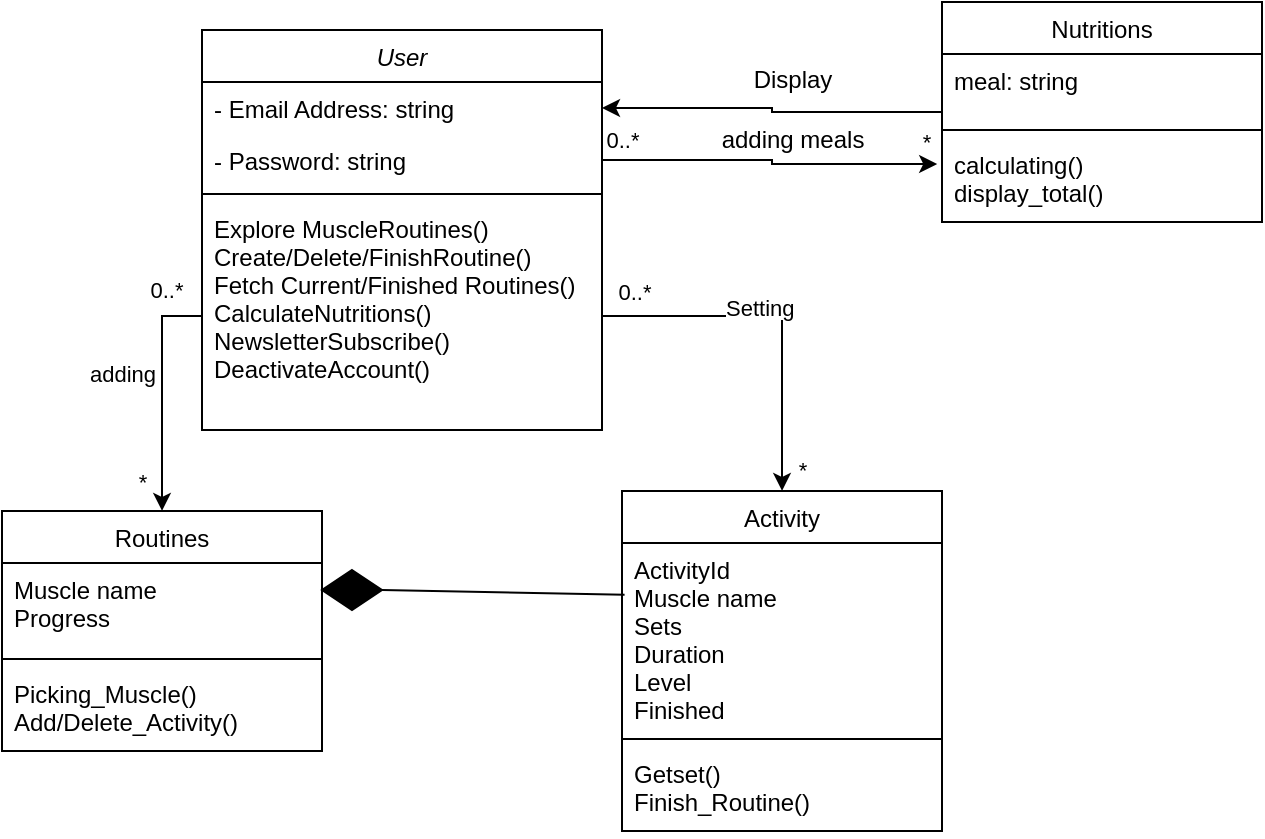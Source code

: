 <mxfile version="22.1.17" type="github">
  <diagram name="Page-1" id="A03Ekr3fW7HVUYN9uGGE">
    <mxGraphModel dx="618" dy="307" grid="1" gridSize="10" guides="1" tooltips="1" connect="1" arrows="1" fold="1" page="1" pageScale="1" pageWidth="827" pageHeight="1169" math="0" shadow="0">
      <root>
        <mxCell id="0" />
        <mxCell id="1" parent="0" />
        <mxCell id="EEy6sPS150qzWR9VSAgV-33" value="User" style="swimlane;fontStyle=2;align=center;verticalAlign=top;childLayout=stackLayout;horizontal=1;startSize=26;horizontalStack=0;resizeParent=1;resizeLast=0;collapsible=1;marginBottom=0;rounded=0;shadow=0;strokeWidth=1;" vertex="1" parent="1">
          <mxGeometry x="220" y="120" width="200" height="200" as="geometry">
            <mxRectangle x="230" y="140" width="160" height="26" as="alternateBounds" />
          </mxGeometry>
        </mxCell>
        <mxCell id="EEy6sPS150qzWR9VSAgV-34" value="- Email Address: string" style="text;align=left;verticalAlign=top;spacingLeft=4;spacingRight=4;overflow=hidden;rotatable=0;points=[[0,0.5],[1,0.5]];portConstraint=eastwest;rounded=0;shadow=0;html=0;" vertex="1" parent="EEy6sPS150qzWR9VSAgV-33">
          <mxGeometry y="26" width="200" height="26" as="geometry" />
        </mxCell>
        <mxCell id="EEy6sPS150qzWR9VSAgV-35" value="- Password: string" style="text;align=left;verticalAlign=top;spacingLeft=4;spacingRight=4;overflow=hidden;rotatable=0;points=[[0,0.5],[1,0.5]];portConstraint=eastwest;rounded=0;shadow=0;html=0;" vertex="1" parent="EEy6sPS150qzWR9VSAgV-33">
          <mxGeometry y="52" width="200" height="26" as="geometry" />
        </mxCell>
        <mxCell id="EEy6sPS150qzWR9VSAgV-36" value="" style="line;html=1;strokeWidth=1;align=left;verticalAlign=middle;spacingTop=-1;spacingLeft=3;spacingRight=3;rotatable=0;labelPosition=right;points=[];portConstraint=eastwest;" vertex="1" parent="EEy6sPS150qzWR9VSAgV-33">
          <mxGeometry y="78" width="200" height="8" as="geometry" />
        </mxCell>
        <mxCell id="EEy6sPS150qzWR9VSAgV-37" value="Explore MuscleRoutines()&#xa;Create/Delete/FinishRoutine()&#xa;Fetch Current/Finished Routines()&#xa;CalculateNutritions()&#xa;NewsletterSubscribe()&#xa;DeactivateAccount()" style="text;align=left;verticalAlign=top;spacingLeft=4;spacingRight=4;overflow=hidden;rotatable=0;points=[[0,0.5],[1,0.5]];portConstraint=eastwest;" vertex="1" parent="EEy6sPS150qzWR9VSAgV-33">
          <mxGeometry y="86" width="200" height="114" as="geometry" />
        </mxCell>
        <mxCell id="EEy6sPS150qzWR9VSAgV-38" value="Routines" style="swimlane;fontStyle=0;align=center;verticalAlign=top;childLayout=stackLayout;horizontal=1;startSize=26;horizontalStack=0;resizeParent=1;resizeLast=0;collapsible=1;marginBottom=0;rounded=0;shadow=0;strokeWidth=1;" vertex="1" parent="1">
          <mxGeometry x="120" y="360.44" width="160" height="120" as="geometry">
            <mxRectangle x="130" y="380" width="160" height="26" as="alternateBounds" />
          </mxGeometry>
        </mxCell>
        <mxCell id="EEy6sPS150qzWR9VSAgV-39" value="Muscle name&#xa;Progress" style="text;align=left;verticalAlign=top;spacingLeft=4;spacingRight=4;overflow=hidden;rotatable=0;points=[[0,0.5],[1,0.5]];portConstraint=eastwest;spacing=2;spacingTop=0;" vertex="1" parent="EEy6sPS150qzWR9VSAgV-38">
          <mxGeometry y="26" width="160" height="44" as="geometry" />
        </mxCell>
        <mxCell id="EEy6sPS150qzWR9VSAgV-40" value="" style="line;html=1;strokeWidth=1;align=left;verticalAlign=middle;spacingTop=-1;spacingLeft=3;spacingRight=3;rotatable=0;labelPosition=right;points=[];portConstraint=eastwest;" vertex="1" parent="EEy6sPS150qzWR9VSAgV-38">
          <mxGeometry y="70" width="160" height="8" as="geometry" />
        </mxCell>
        <mxCell id="EEy6sPS150qzWR9VSAgV-41" value="Picking_Muscle()&#xa;Add/Delete_Activity()&#xa;" style="text;align=left;verticalAlign=top;spacingLeft=4;spacingRight=4;overflow=hidden;rotatable=0;points=[[0,0.5],[1,0.5]];portConstraint=eastwest;fontStyle=0" vertex="1" parent="EEy6sPS150qzWR9VSAgV-38">
          <mxGeometry y="78" width="160" height="42" as="geometry" />
        </mxCell>
        <mxCell id="EEy6sPS150qzWR9VSAgV-42" value="Activity" style="swimlane;fontStyle=0;align=center;verticalAlign=top;childLayout=stackLayout;horizontal=1;startSize=26;horizontalStack=0;resizeParent=1;resizeLast=0;collapsible=1;marginBottom=0;rounded=0;shadow=0;strokeWidth=1;" vertex="1" parent="1">
          <mxGeometry x="430" y="350.44" width="160" height="170" as="geometry">
            <mxRectangle x="340" y="380" width="170" height="26" as="alternateBounds" />
          </mxGeometry>
        </mxCell>
        <mxCell id="EEy6sPS150qzWR9VSAgV-43" value="ActivityId&#xa;Muscle name&#xa;Sets&#xa;Duration &#xa;Level&#xa;Finished" style="text;align=left;verticalAlign=top;spacingLeft=4;spacingRight=4;overflow=hidden;rotatable=0;points=[[0,0.5],[1,0.5]];portConstraint=eastwest;" vertex="1" parent="EEy6sPS150qzWR9VSAgV-42">
          <mxGeometry y="26" width="160" height="94" as="geometry" />
        </mxCell>
        <mxCell id="EEy6sPS150qzWR9VSAgV-44" value="" style="line;html=1;strokeWidth=1;align=left;verticalAlign=middle;spacingTop=-1;spacingLeft=3;spacingRight=3;rotatable=0;labelPosition=right;points=[];portConstraint=eastwest;" vertex="1" parent="EEy6sPS150qzWR9VSAgV-42">
          <mxGeometry y="120" width="160" height="8" as="geometry" />
        </mxCell>
        <mxCell id="EEy6sPS150qzWR9VSAgV-45" value="Getset()&#xa;Finish_Routine()" style="text;align=left;verticalAlign=top;spacingLeft=4;spacingRight=4;overflow=hidden;rotatable=0;points=[[0,0.5],[1,0.5]];portConstraint=eastwest;fontStyle=0" vertex="1" parent="EEy6sPS150qzWR9VSAgV-42">
          <mxGeometry y="128" width="160" height="42" as="geometry" />
        </mxCell>
        <mxCell id="EEy6sPS150qzWR9VSAgV-46" value="adding" style="edgeStyle=orthogonalEdgeStyle;rounded=0;orthogonalLoop=1;jettySize=auto;html=1;verticalAlign=bottom;entryX=0.5;entryY=0;entryDx=0;entryDy=0;" edge="1" parent="1" source="EEy6sPS150qzWR9VSAgV-37" target="EEy6sPS150qzWR9VSAgV-38">
          <mxGeometry x="-0.024" y="-20" relative="1" as="geometry">
            <mxPoint x="160" y="300" as="targetPoint" />
            <mxPoint as="offset" />
          </mxGeometry>
        </mxCell>
        <mxCell id="EEy6sPS150qzWR9VSAgV-47" value="0..*" style="edgeLabel;html=1;align=center;verticalAlign=middle;resizable=0;points=[];" vertex="1" connectable="0" parent="EEy6sPS150qzWR9VSAgV-46">
          <mxGeometry x="-0.692" y="1" relative="1" as="geometry">
            <mxPoint y="-14" as="offset" />
          </mxGeometry>
        </mxCell>
        <mxCell id="EEy6sPS150qzWR9VSAgV-48" value="*" style="edgeLabel;html=1;align=center;verticalAlign=middle;resizable=0;points=[];" vertex="1" connectable="0" parent="EEy6sPS150qzWR9VSAgV-46">
          <mxGeometry x="0.754" y="-1" relative="1" as="geometry">
            <mxPoint x="-9" as="offset" />
          </mxGeometry>
        </mxCell>
        <mxCell id="EEy6sPS150qzWR9VSAgV-49" style="edgeStyle=orthogonalEdgeStyle;rounded=0;orthogonalLoop=1;jettySize=auto;html=1;" edge="1" parent="1" source="EEy6sPS150qzWR9VSAgV-37" target="EEy6sPS150qzWR9VSAgV-42">
          <mxGeometry relative="1" as="geometry" />
        </mxCell>
        <mxCell id="EEy6sPS150qzWR9VSAgV-50" value="0..*" style="edgeLabel;html=1;align=center;verticalAlign=middle;resizable=0;points=[];" vertex="1" connectable="0" parent="1">
          <mxGeometry x="220.001" y="260" as="geometry">
            <mxPoint x="216" y="-9" as="offset" />
          </mxGeometry>
        </mxCell>
        <mxCell id="EEy6sPS150qzWR9VSAgV-51" value="&lt;span style=&quot;color: rgb(0, 0, 0); font-family: Helvetica; font-size: 11px; font-style: normal; font-variant-ligatures: normal; font-variant-caps: normal; font-weight: 400; letter-spacing: normal; orphans: 2; text-align: center; text-indent: 0px; text-transform: none; widows: 2; word-spacing: 0px; -webkit-text-stroke-width: 0px; background-color: rgb(255, 255, 255); text-decoration-thickness: initial; text-decoration-style: initial; text-decoration-color: initial; float: none; display: inline !important;&quot;&gt;Setting&lt;/span&gt;" style="text;whiteSpace=wrap;html=1;" vertex="1" parent="1">
          <mxGeometry x="480" y="245" width="40" height="30" as="geometry" />
        </mxCell>
        <mxCell id="EEy6sPS150qzWR9VSAgV-52" value="*" style="edgeLabel;html=1;align=center;verticalAlign=middle;resizable=0;points=[];" vertex="1" connectable="0" parent="1">
          <mxGeometry x="520" y="339.999" as="geometry" />
        </mxCell>
        <mxCell id="EEy6sPS150qzWR9VSAgV-53" style="edgeStyle=orthogonalEdgeStyle;rounded=0;orthogonalLoop=1;jettySize=auto;html=1;" edge="1" parent="1" source="EEy6sPS150qzWR9VSAgV-54" target="EEy6sPS150qzWR9VSAgV-34">
          <mxGeometry relative="1" as="geometry" />
        </mxCell>
        <mxCell id="EEy6sPS150qzWR9VSAgV-54" value="Nutritions" style="swimlane;fontStyle=0;align=center;verticalAlign=top;childLayout=stackLayout;horizontal=1;startSize=26;horizontalStack=0;resizeParent=1;resizeLast=0;collapsible=1;marginBottom=0;rounded=0;shadow=0;strokeWidth=1;" vertex="1" parent="1">
          <mxGeometry x="590" y="106" width="160" height="110" as="geometry">
            <mxRectangle x="340" y="380" width="170" height="26" as="alternateBounds" />
          </mxGeometry>
        </mxCell>
        <mxCell id="EEy6sPS150qzWR9VSAgV-55" value="meal: string" style="text;align=left;verticalAlign=top;spacingLeft=4;spacingRight=4;overflow=hidden;rotatable=0;points=[[0,0.5],[1,0.5]];portConstraint=eastwest;" vertex="1" parent="EEy6sPS150qzWR9VSAgV-54">
          <mxGeometry y="26" width="160" height="34" as="geometry" />
        </mxCell>
        <mxCell id="EEy6sPS150qzWR9VSAgV-56" value="" style="line;html=1;strokeWidth=1;align=left;verticalAlign=middle;spacingTop=-1;spacingLeft=3;spacingRight=3;rotatable=0;labelPosition=right;points=[];portConstraint=eastwest;" vertex="1" parent="EEy6sPS150qzWR9VSAgV-54">
          <mxGeometry y="60" width="160" height="8" as="geometry" />
        </mxCell>
        <mxCell id="EEy6sPS150qzWR9VSAgV-57" value="calculating()&#xa;display_total()" style="text;align=left;verticalAlign=top;spacingLeft=4;spacingRight=4;overflow=hidden;rotatable=0;points=[[0,0.5],[1,0.5]];portConstraint=eastwest;fontStyle=0" vertex="1" parent="EEy6sPS150qzWR9VSAgV-54">
          <mxGeometry y="68" width="160" height="42" as="geometry" />
        </mxCell>
        <mxCell id="EEy6sPS150qzWR9VSAgV-58" style="edgeStyle=orthogonalEdgeStyle;rounded=0;orthogonalLoop=1;jettySize=auto;html=1;entryX=-0.015;entryY=0.31;entryDx=0;entryDy=0;entryPerimeter=0;" edge="1" parent="1" source="EEy6sPS150qzWR9VSAgV-35" target="EEy6sPS150qzWR9VSAgV-57">
          <mxGeometry relative="1" as="geometry" />
        </mxCell>
        <mxCell id="EEy6sPS150qzWR9VSAgV-59" value="adding meals" style="text;html=1;align=center;verticalAlign=middle;resizable=0;points=[];autosize=1;strokeColor=none;fillColor=none;" vertex="1" parent="1">
          <mxGeometry x="470" y="160" width="90" height="30" as="geometry" />
        </mxCell>
        <mxCell id="EEy6sPS150qzWR9VSAgV-60" value="0..*" style="edgeLabel;html=1;align=center;verticalAlign=middle;resizable=0;points=[];" vertex="1" connectable="0" parent="1">
          <mxGeometry x="430" y="175" as="geometry" />
        </mxCell>
        <mxCell id="EEy6sPS150qzWR9VSAgV-61" value="*" style="edgeLabel;html=1;align=center;verticalAlign=middle;resizable=0;points=[];" vertex="1" connectable="0" parent="1">
          <mxGeometry x="430" y="360.439" as="geometry">
            <mxPoint x="152" y="-185" as="offset" />
          </mxGeometry>
        </mxCell>
        <mxCell id="EEy6sPS150qzWR9VSAgV-62" value="" style="rhombus;whiteSpace=wrap;html=1;fillColor=#000000;" vertex="1" parent="1">
          <mxGeometry x="280" y="390" width="30" height="20" as="geometry" />
        </mxCell>
        <mxCell id="EEy6sPS150qzWR9VSAgV-63" value="" style="endArrow=none;html=1;rounded=0;exitX=1;exitY=0.5;exitDx=0;exitDy=0;entryX=0.008;entryY=0.276;entryDx=0;entryDy=0;entryPerimeter=0;" edge="1" parent="1" source="EEy6sPS150qzWR9VSAgV-62" target="EEy6sPS150qzWR9VSAgV-43">
          <mxGeometry width="50" height="50" relative="1" as="geometry">
            <mxPoint x="300" y="360" as="sourcePoint" />
            <mxPoint x="350" y="310" as="targetPoint" />
          </mxGeometry>
        </mxCell>
        <mxCell id="EEy6sPS150qzWR9VSAgV-64" value="Display" style="text;html=1;align=center;verticalAlign=middle;resizable=0;points=[];autosize=1;strokeColor=none;fillColor=none;" vertex="1" parent="1">
          <mxGeometry x="485" y="130" width="60" height="30" as="geometry" />
        </mxCell>
      </root>
    </mxGraphModel>
  </diagram>
</mxfile>
